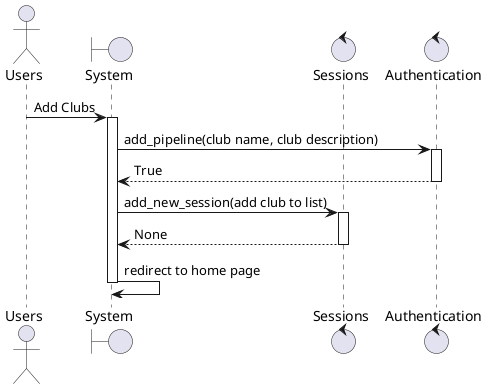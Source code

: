 @startuml login
actor Users
boundary "System" as system
control "Sessions" as sessions
control "Authentication" as auth
Users -> system: Add Clubs
activate system
system -> auth: add_pipeline(club name, club description)
activate auth
auth --> system: True
deactivate auth
system -> sessions: add_new_session(add club to list)
activate sessions
sessions --> system: None
deactivate sessions
system -> system: redirect to home page
deactivate system
@enduml